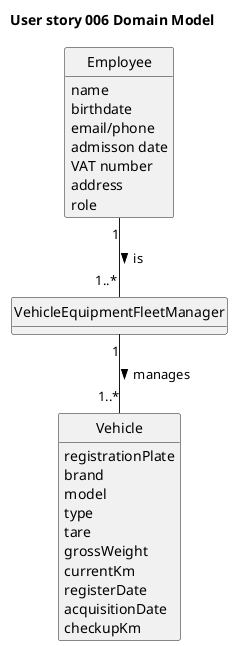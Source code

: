 @startuml
skinparam monochrome true
skinparam packageStyle rectangle
skinparam shadowing false
skinparam classAttributeIconSize 0
'skinparam linetype ortho
'left to right direction
hide circle
hide methods

title User story 006 Domain Model





class Employee {
    name
    birthdate
    email/phone
    admisson date
    VAT number
    address
    role
}

class VehicleEquipmentFleetManager{
}


class Vehicle{
    registrationPlate
    brand
    model
    type
    tare
    grossWeight
    currentKm
    registerDate
    acquisitionDate
    checkupKm
}

Employee "1" -- "1..*" VehicleEquipmentFleetManager : is >
VehicleEquipmentFleetManager "1" -- "1..*" Vehicle : manages >

@enduml